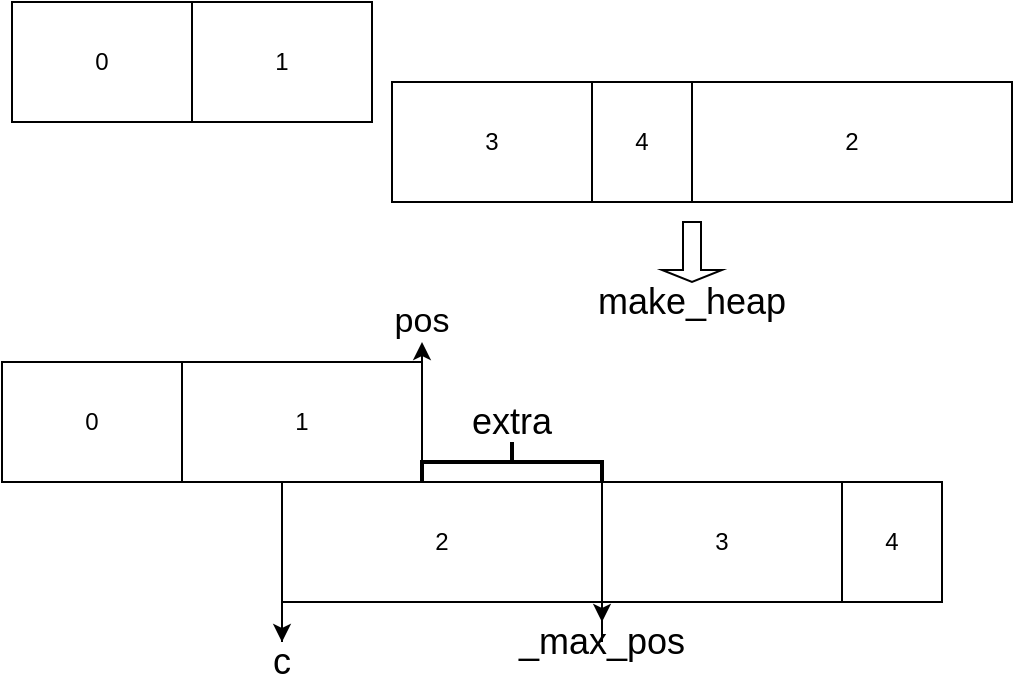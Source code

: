 <mxfile version="14.5.1" type="github">
  <diagram id="pxGQiabKoSvf56pACLTP" name="Page-1">
    <mxGraphModel dx="870" dy="594" grid="1" gridSize="10" guides="1" tooltips="1" connect="1" arrows="1" fold="1" page="1" pageScale="1" pageWidth="827" pageHeight="1169" math="0" shadow="0">
      <root>
        <mxCell id="0" />
        <mxCell id="1" parent="0" />
        <mxCell id="ovMLCnJ30nHp1DszXOsZ-1" value="0" style="rounded=0;whiteSpace=wrap;html=1;" vertex="1" parent="1">
          <mxGeometry x="170" y="320" width="90" height="60" as="geometry" />
        </mxCell>
        <mxCell id="ovMLCnJ30nHp1DszXOsZ-12" style="edgeStyle=orthogonalEdgeStyle;rounded=0;orthogonalLoop=1;jettySize=auto;html=1;exitX=1;exitY=0;exitDx=0;exitDy=0;" edge="1" parent="1" source="ovMLCnJ30nHp1DszXOsZ-2">
          <mxGeometry relative="1" as="geometry">
            <mxPoint x="380" y="310" as="targetPoint" />
          </mxGeometry>
        </mxCell>
        <mxCell id="ovMLCnJ30nHp1DszXOsZ-2" value="1" style="rounded=0;whiteSpace=wrap;html=1;" vertex="1" parent="1">
          <mxGeometry x="260" y="320" width="120" height="60" as="geometry" />
        </mxCell>
        <mxCell id="ovMLCnJ30nHp1DszXOsZ-15" style="edgeStyle=orthogonalEdgeStyle;rounded=0;orthogonalLoop=1;jettySize=auto;html=1;exitX=0;exitY=1;exitDx=0;exitDy=0;fontSize=17;" edge="1" parent="1" source="ovMLCnJ30nHp1DszXOsZ-3" target="ovMLCnJ30nHp1DszXOsZ-16">
          <mxGeometry relative="1" as="geometry">
            <mxPoint x="310" y="470" as="targetPoint" />
          </mxGeometry>
        </mxCell>
        <mxCell id="ovMLCnJ30nHp1DszXOsZ-3" value="2" style="rounded=0;whiteSpace=wrap;html=1;" vertex="1" parent="1">
          <mxGeometry x="310" y="380" width="160" height="60" as="geometry" />
        </mxCell>
        <mxCell id="ovMLCnJ30nHp1DszXOsZ-17" style="edgeStyle=orthogonalEdgeStyle;rounded=0;orthogonalLoop=1;jettySize=auto;html=1;exitX=0;exitY=1;exitDx=0;exitDy=0;fontSize=18;" edge="1" parent="1" source="ovMLCnJ30nHp1DszXOsZ-4" target="ovMLCnJ30nHp1DszXOsZ-18">
          <mxGeometry relative="1" as="geometry">
            <mxPoint x="470" y="460" as="targetPoint" />
          </mxGeometry>
        </mxCell>
        <mxCell id="ovMLCnJ30nHp1DszXOsZ-4" value="3" style="rounded=0;whiteSpace=wrap;html=1;" vertex="1" parent="1">
          <mxGeometry x="470" y="380" width="120" height="60" as="geometry" />
        </mxCell>
        <mxCell id="ovMLCnJ30nHp1DszXOsZ-5" value="4" style="rounded=0;whiteSpace=wrap;html=1;" vertex="1" parent="1">
          <mxGeometry x="590" y="380" width="50" height="60" as="geometry" />
        </mxCell>
        <mxCell id="ovMLCnJ30nHp1DszXOsZ-7" value="0" style="rounded=0;whiteSpace=wrap;html=1;" vertex="1" parent="1">
          <mxGeometry x="175" y="140" width="90" height="60" as="geometry" />
        </mxCell>
        <mxCell id="ovMLCnJ30nHp1DszXOsZ-8" value="1" style="rounded=0;whiteSpace=wrap;html=1;" vertex="1" parent="1">
          <mxGeometry x="265" y="140" width="90" height="60" as="geometry" />
        </mxCell>
        <mxCell id="ovMLCnJ30nHp1DszXOsZ-9" value="2" style="rounded=0;whiteSpace=wrap;html=1;" vertex="1" parent="1">
          <mxGeometry x="515" y="180" width="160" height="60" as="geometry" />
        </mxCell>
        <mxCell id="ovMLCnJ30nHp1DszXOsZ-10" value="3" style="rounded=0;whiteSpace=wrap;html=1;" vertex="1" parent="1">
          <mxGeometry x="365" y="180" width="100" height="60" as="geometry" />
        </mxCell>
        <mxCell id="ovMLCnJ30nHp1DszXOsZ-11" value="4" style="rounded=0;whiteSpace=wrap;html=1;" vertex="1" parent="1">
          <mxGeometry x="465" y="180" width="50" height="60" as="geometry" />
        </mxCell>
        <mxCell id="ovMLCnJ30nHp1DszXOsZ-14" value="pos" style="text;html=1;strokeColor=none;fillColor=none;align=center;verticalAlign=middle;whiteSpace=wrap;rounded=0;fontSize=17;" vertex="1" parent="1">
          <mxGeometry x="360" y="290" width="40" height="20" as="geometry" />
        </mxCell>
        <mxCell id="ovMLCnJ30nHp1DszXOsZ-16" value="c" style="text;html=1;strokeColor=none;fillColor=none;align=center;verticalAlign=middle;whiteSpace=wrap;rounded=0;fontSize=18;" vertex="1" parent="1">
          <mxGeometry x="290" y="460" width="40" height="20" as="geometry" />
        </mxCell>
        <mxCell id="ovMLCnJ30nHp1DszXOsZ-18" value="_max_pos" style="text;html=1;strokeColor=none;fillColor=none;align=center;verticalAlign=middle;whiteSpace=wrap;rounded=0;fontSize=18;" vertex="1" parent="1">
          <mxGeometry x="450" y="450" width="40" height="20" as="geometry" />
        </mxCell>
        <mxCell id="ovMLCnJ30nHp1DszXOsZ-19" value="" style="strokeWidth=2;html=1;shape=mxgraph.flowchart.annotation_2;align=left;labelPosition=right;pointerEvents=1;fontSize=18;direction=south;" vertex="1" parent="1">
          <mxGeometry x="380" y="360" width="90" height="20" as="geometry" />
        </mxCell>
        <mxCell id="ovMLCnJ30nHp1DszXOsZ-20" value="extra" style="text;html=1;strokeColor=none;fillColor=none;align=center;verticalAlign=middle;whiteSpace=wrap;rounded=0;fontSize=18;" vertex="1" parent="1">
          <mxGeometry x="405" y="340" width="40" height="20" as="geometry" />
        </mxCell>
        <mxCell id="ovMLCnJ30nHp1DszXOsZ-22" value="" style="shape=singleArrow;direction=south;whiteSpace=wrap;html=1;fontSize=18;" vertex="1" parent="1">
          <mxGeometry x="500" y="250" width="30" height="30" as="geometry" />
        </mxCell>
        <mxCell id="ovMLCnJ30nHp1DszXOsZ-23" value="make_heap" style="text;html=1;strokeColor=none;fillColor=none;align=center;verticalAlign=middle;whiteSpace=wrap;rounded=0;fontSize=18;" vertex="1" parent="1">
          <mxGeometry x="495" y="280" width="40" height="20" as="geometry" />
        </mxCell>
      </root>
    </mxGraphModel>
  </diagram>
</mxfile>
